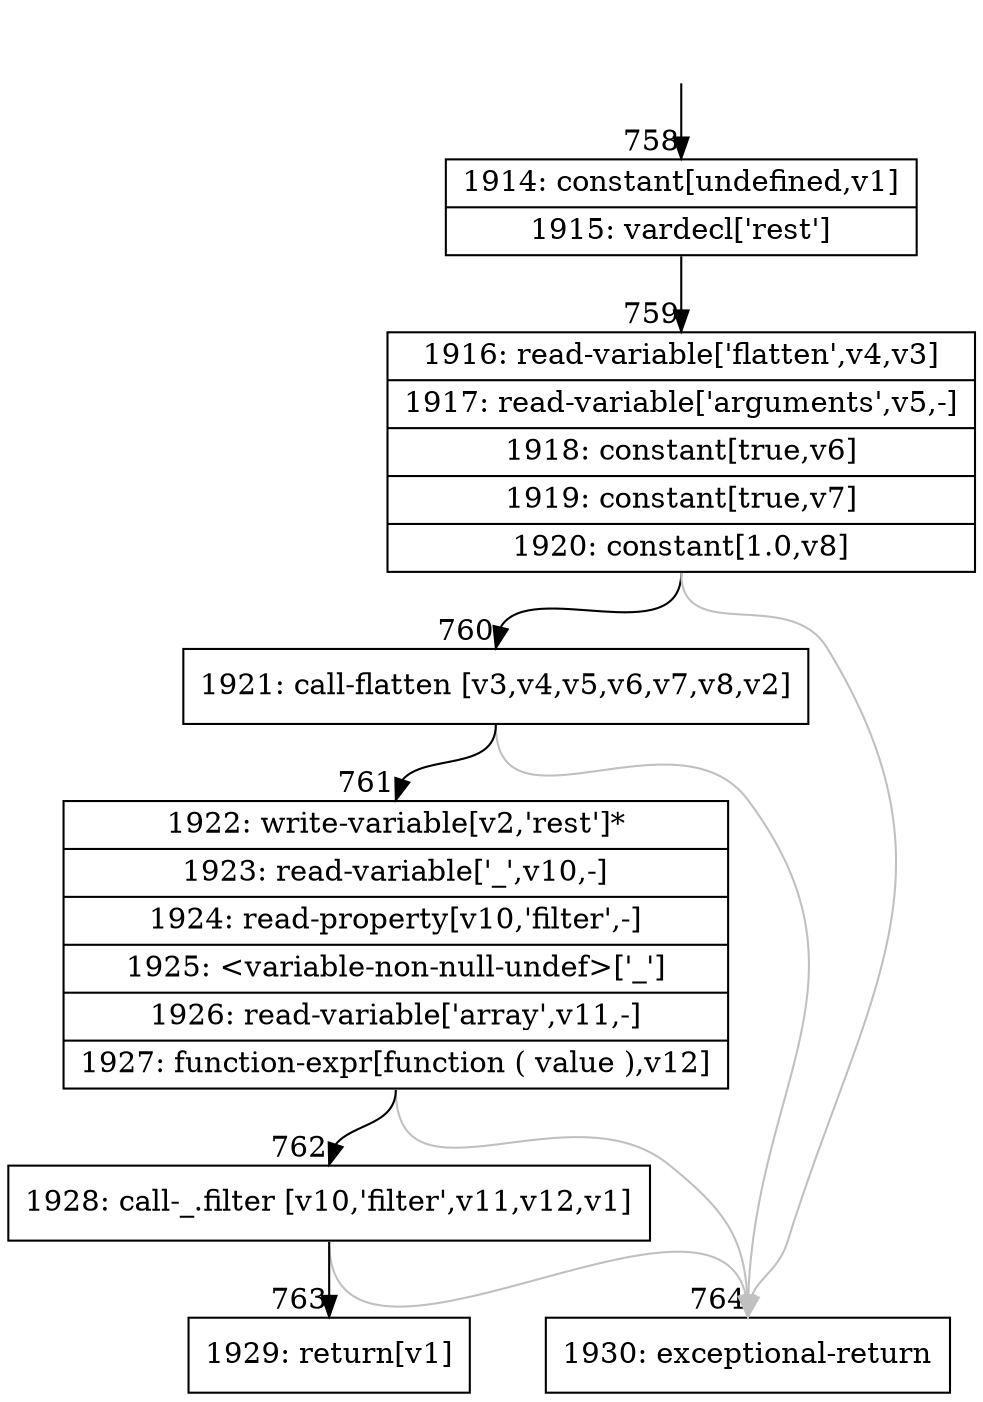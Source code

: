 digraph {
rankdir="TD"
BB_entry65[shape=none,label=""];
BB_entry65 -> BB758 [tailport=s, headport=n, headlabel="    758"]
BB758 [shape=record label="{1914: constant[undefined,v1]|1915: vardecl['rest']}" ] 
BB758 -> BB759 [tailport=s, headport=n, headlabel="      759"]
BB759 [shape=record label="{1916: read-variable['flatten',v4,v3]|1917: read-variable['arguments',v5,-]|1918: constant[true,v6]|1919: constant[true,v7]|1920: constant[1.0,v8]}" ] 
BB759 -> BB760 [tailport=s, headport=n, headlabel="      760"]
BB759 -> BB764 [tailport=s, headport=n, color=gray, headlabel="      764"]
BB760 [shape=record label="{1921: call-flatten [v3,v4,v5,v6,v7,v8,v2]}" ] 
BB760 -> BB761 [tailport=s, headport=n, headlabel="      761"]
BB760 -> BB764 [tailport=s, headport=n, color=gray]
BB761 [shape=record label="{1922: write-variable[v2,'rest']*|1923: read-variable['_',v10,-]|1924: read-property[v10,'filter',-]|1925: \<variable-non-null-undef\>['_']|1926: read-variable['array',v11,-]|1927: function-expr[function ( value ),v12]}" ] 
BB761 -> BB762 [tailport=s, headport=n, headlabel="      762"]
BB761 -> BB764 [tailport=s, headport=n, color=gray]
BB762 [shape=record label="{1928: call-_.filter [v10,'filter',v11,v12,v1]}" ] 
BB762 -> BB763 [tailport=s, headport=n, headlabel="      763"]
BB762 -> BB764 [tailport=s, headport=n, color=gray]
BB763 [shape=record label="{1929: return[v1]}" ] 
BB764 [shape=record label="{1930: exceptional-return}" ] 
//#$~ 576
}
